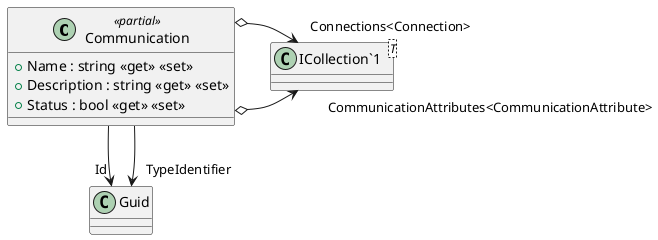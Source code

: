 @startuml
class Communication <<partial>> {
    + Name : string <<get>> <<set>>
    + Description : string <<get>> <<set>>
    + Status : bool <<get>> <<set>>
}
class "ICollection`1"<T> {
}
Communication --> "Id" Guid
Communication --> "TypeIdentifier" Guid
Communication o-> "CommunicationAttributes<CommunicationAttribute>" "ICollection`1"
Communication o-> "Connections<Connection>" "ICollection`1"
@enduml
